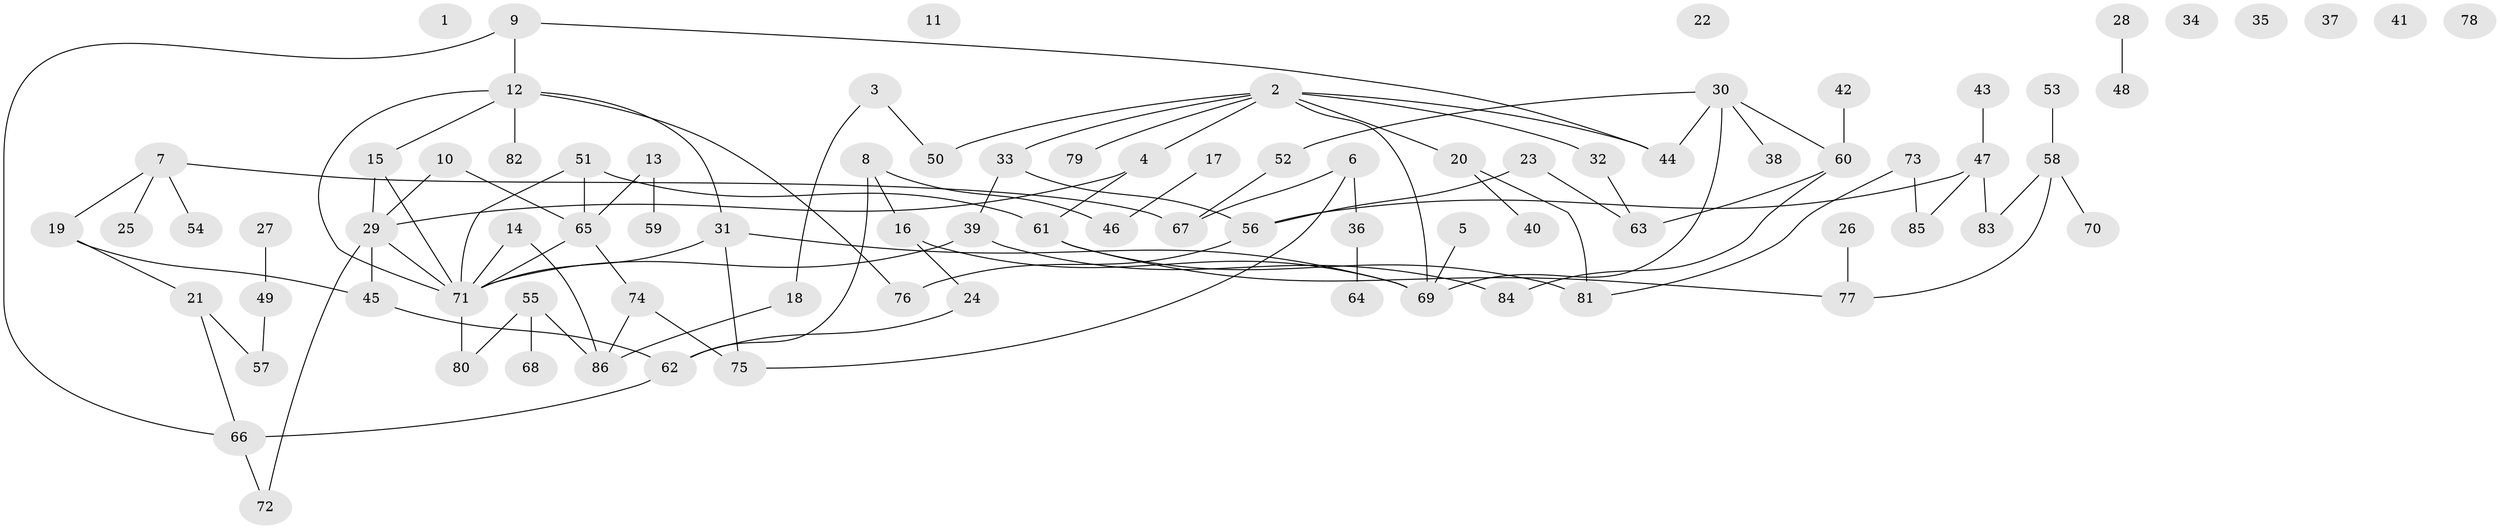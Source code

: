 // Generated by graph-tools (version 1.1) at 2025/33/03/09/25 02:33:37]
// undirected, 86 vertices, 104 edges
graph export_dot {
graph [start="1"]
  node [color=gray90,style=filled];
  1;
  2;
  3;
  4;
  5;
  6;
  7;
  8;
  9;
  10;
  11;
  12;
  13;
  14;
  15;
  16;
  17;
  18;
  19;
  20;
  21;
  22;
  23;
  24;
  25;
  26;
  27;
  28;
  29;
  30;
  31;
  32;
  33;
  34;
  35;
  36;
  37;
  38;
  39;
  40;
  41;
  42;
  43;
  44;
  45;
  46;
  47;
  48;
  49;
  50;
  51;
  52;
  53;
  54;
  55;
  56;
  57;
  58;
  59;
  60;
  61;
  62;
  63;
  64;
  65;
  66;
  67;
  68;
  69;
  70;
  71;
  72;
  73;
  74;
  75;
  76;
  77;
  78;
  79;
  80;
  81;
  82;
  83;
  84;
  85;
  86;
  2 -- 4;
  2 -- 20;
  2 -- 32;
  2 -- 33;
  2 -- 44;
  2 -- 50;
  2 -- 69;
  2 -- 79;
  3 -- 18;
  3 -- 50;
  4 -- 29;
  4 -- 61;
  5 -- 69;
  6 -- 36;
  6 -- 67;
  6 -- 75;
  7 -- 19;
  7 -- 25;
  7 -- 54;
  7 -- 67;
  8 -- 16;
  8 -- 46;
  8 -- 62;
  9 -- 12;
  9 -- 44;
  9 -- 66;
  10 -- 29;
  10 -- 65;
  12 -- 15;
  12 -- 31;
  12 -- 71;
  12 -- 76;
  12 -- 82;
  13 -- 59;
  13 -- 65;
  14 -- 71;
  14 -- 86;
  15 -- 29;
  15 -- 71;
  16 -- 24;
  16 -- 69;
  17 -- 46;
  18 -- 86;
  19 -- 21;
  19 -- 45;
  20 -- 40;
  20 -- 81;
  21 -- 57;
  21 -- 66;
  23 -- 56;
  23 -- 63;
  24 -- 62;
  26 -- 77;
  27 -- 49;
  28 -- 48;
  29 -- 45;
  29 -- 71;
  29 -- 72;
  30 -- 38;
  30 -- 44;
  30 -- 52;
  30 -- 60;
  30 -- 69;
  31 -- 69;
  31 -- 71;
  31 -- 75;
  32 -- 63;
  33 -- 39;
  33 -- 56;
  36 -- 64;
  39 -- 71;
  39 -- 84;
  42 -- 60;
  43 -- 47;
  45 -- 62;
  47 -- 56;
  47 -- 83;
  47 -- 85;
  49 -- 57;
  51 -- 61;
  51 -- 65;
  51 -- 71;
  52 -- 67;
  53 -- 58;
  55 -- 68;
  55 -- 80;
  55 -- 86;
  56 -- 76;
  58 -- 70;
  58 -- 77;
  58 -- 83;
  60 -- 63;
  60 -- 84;
  61 -- 77;
  61 -- 81;
  62 -- 66;
  65 -- 71;
  65 -- 74;
  66 -- 72;
  71 -- 80;
  73 -- 81;
  73 -- 85;
  74 -- 75;
  74 -- 86;
}
